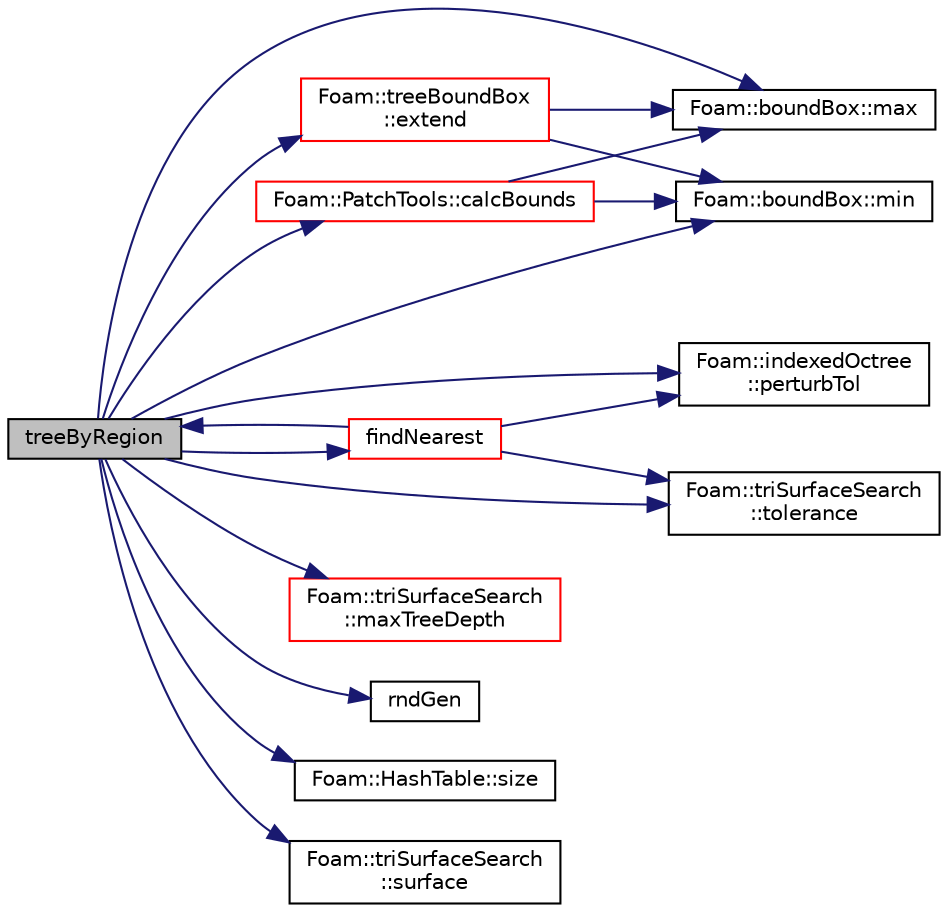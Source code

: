 digraph "treeByRegion"
{
  bgcolor="transparent";
  edge [fontname="Helvetica",fontsize="10",labelfontname="Helvetica",labelfontsize="10"];
  node [fontname="Helvetica",fontsize="10",shape=record];
  rankdir="LR";
  Node1 [label="treeByRegion",height=0.2,width=0.4,color="black", fillcolor="grey75", style="filled", fontcolor="black"];
  Node1 -> Node2 [color="midnightblue",fontsize="10",style="solid",fontname="Helvetica"];
  Node2 [label="Foam::PatchTools::calcBounds",height=0.2,width=0.4,color="red",URL="$a01819.html#a23386088c59e643ed53d59ff85ca7f8d"];
  Node2 -> Node3 [color="midnightblue",fontsize="10",style="solid",fontname="Helvetica"];
  Node3 [label="Foam::boundBox::max",height=0.2,width=0.4,color="black",URL="$a00154.html#a264800db5fd48c1d4541fd05cab1d40f",tooltip="Maximum describing the bounding box. "];
  Node2 -> Node4 [color="midnightblue",fontsize="10",style="solid",fontname="Helvetica"];
  Node4 [label="Foam::boundBox::min",height=0.2,width=0.4,color="black",URL="$a00154.html#a1dd50affef9a273ab682ccbf33df7b32",tooltip="Minimum describing the bounding box. "];
  Node1 -> Node5 [color="midnightblue",fontsize="10",style="solid",fontname="Helvetica"];
  Node5 [label="Foam::treeBoundBox\l::extend",height=0.2,width=0.4,color="red",URL="$a02681.html#af0115050dad6481bce64856f5097c7a0",tooltip="Return slightly wider bounding box. "];
  Node5 -> Node3 [color="midnightblue",fontsize="10",style="solid",fontname="Helvetica"];
  Node5 -> Node4 [color="midnightblue",fontsize="10",style="solid",fontname="Helvetica"];
  Node1 -> Node6 [color="midnightblue",fontsize="10",style="solid",fontname="Helvetica"];
  Node6 [label="findNearest",height=0.2,width=0.4,color="red",URL="$a02701.html#a69bcd34d73a8f4c3073df951738cfc2a",tooltip="Find the nearest point on the surface out of the regions. "];
  Node6 -> Node7 [color="midnightblue",fontsize="10",style="solid",fontname="Helvetica"];
  Node7 [label="Foam::indexedOctree\l::perturbTol",height=0.2,width=0.4,color="black",URL="$a01056.html#a41778d781ef1c7653c69f36a1d5b983c",tooltip="Get the perturbation tolerance. "];
  Node6 -> Node8 [color="midnightblue",fontsize="10",style="solid",fontname="Helvetica"];
  Node8 [label="Foam::triSurfaceSearch\l::tolerance",height=0.2,width=0.4,color="black",URL="$a02702.html#a3474873a23edd65ae8faff8032ef64ee",tooltip="Return tolerance to use in searches. "];
  Node6 -> Node1 [color="midnightblue",fontsize="10",style="solid",fontname="Helvetica"];
  Node1 -> Node3 [color="midnightblue",fontsize="10",style="solid",fontname="Helvetica"];
  Node1 -> Node9 [color="midnightblue",fontsize="10",style="solid",fontname="Helvetica"];
  Node9 [label="Foam::triSurfaceSearch\l::maxTreeDepth",height=0.2,width=0.4,color="red",URL="$a02702.html#a063ac52d0921869ead64407c83ab0f9b",tooltip="Return max tree depth of octree. "];
  Node1 -> Node4 [color="midnightblue",fontsize="10",style="solid",fontname="Helvetica"];
  Node1 -> Node7 [color="midnightblue",fontsize="10",style="solid",fontname="Helvetica"];
  Node1 -> Node10 [color="midnightblue",fontsize="10",style="solid",fontname="Helvetica"];
  Node10 [label="rndGen",height=0.2,width=0.4,color="black",URL="$a04442.html#a5131998e20f3c5a8bd03cf9b48cc76c7"];
  Node1 -> Node11 [color="midnightblue",fontsize="10",style="solid",fontname="Helvetica"];
  Node11 [label="Foam::HashTable::size",height=0.2,width=0.4,color="black",URL="$a00986.html#a723361dc2020160f5492e8fe2d09fa44",tooltip="Return number of elements in table. "];
  Node1 -> Node12 [color="midnightblue",fontsize="10",style="solid",fontname="Helvetica"];
  Node12 [label="Foam::triSurfaceSearch\l::surface",height=0.2,width=0.4,color="black",URL="$a02702.html#ad324bdf983edf0e82844ade150fdca87",tooltip="Return reference to the surface. "];
  Node1 -> Node8 [color="midnightblue",fontsize="10",style="solid",fontname="Helvetica"];
}
